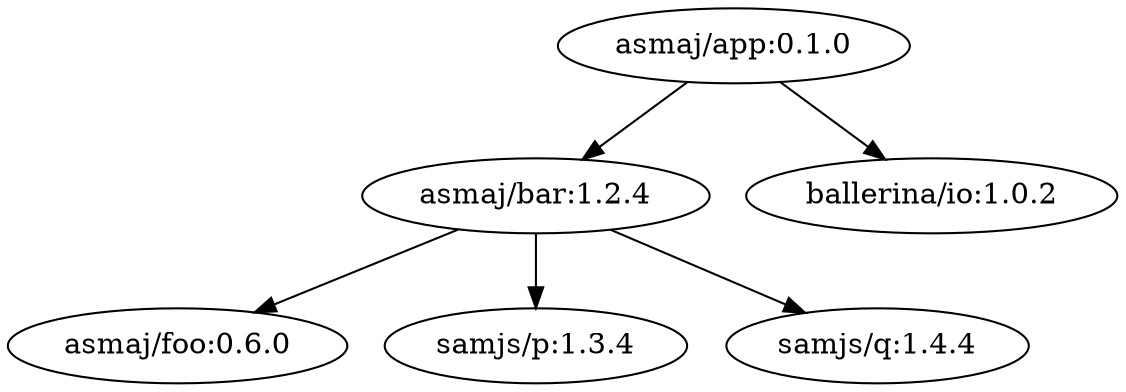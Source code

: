 digraph "example1" {
    "asmaj/app:0.1.0" -> "asmaj/bar:1.2.4"
    "asmaj/app:0.1.0" -> "ballerina/io:1.0.2"
    "asmaj/bar:1.2.4" -> "asmaj/foo:0.6.0"
    "asmaj/bar:1.2.4" -> "samjs/p:1.3.4"
    "asmaj/bar:1.2.4" -> "samjs/q:1.4.4"

    // Errors
    "asmaj/foo:0.6.0" [error = true]
}
